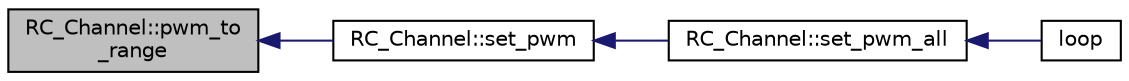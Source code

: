 digraph "RC_Channel::pwm_to_range"
{
 // INTERACTIVE_SVG=YES
  edge [fontname="Helvetica",fontsize="10",labelfontname="Helvetica",labelfontsize="10"];
  node [fontname="Helvetica",fontsize="10",shape=record];
  rankdir="LR";
  Node1 [label="RC_Channel::pwm_to\l_range",height=0.2,width=0.4,color="black", fillcolor="grey75", style="filled" fontcolor="black"];
  Node1 -> Node2 [dir="back",color="midnightblue",fontsize="10",style="solid",fontname="Helvetica"];
  Node2 [label="RC_Channel::set_pwm",height=0.2,width=0.4,color="black", fillcolor="white", style="filled",URL="$classRC__Channel.html#a1e19754a0ea244150053da90f6f03c52"];
  Node2 -> Node3 [dir="back",color="midnightblue",fontsize="10",style="solid",fontname="Helvetica"];
  Node3 [label="RC_Channel::set_pwm_all",height=0.2,width=0.4,color="black", fillcolor="white", style="filled",URL="$classRC__Channel.html#a097e513f2636b2eded75d63a281ace63"];
  Node3 -> Node4 [dir="back",color="midnightblue",fontsize="10",style="solid",fontname="Helvetica"];
  Node4 [label="loop",height=0.2,width=0.4,color="black", fillcolor="white", style="filled",URL="$RC__Channel_8pde.html#afe461d27b9c48d5921c00d521181f12f"];
}

